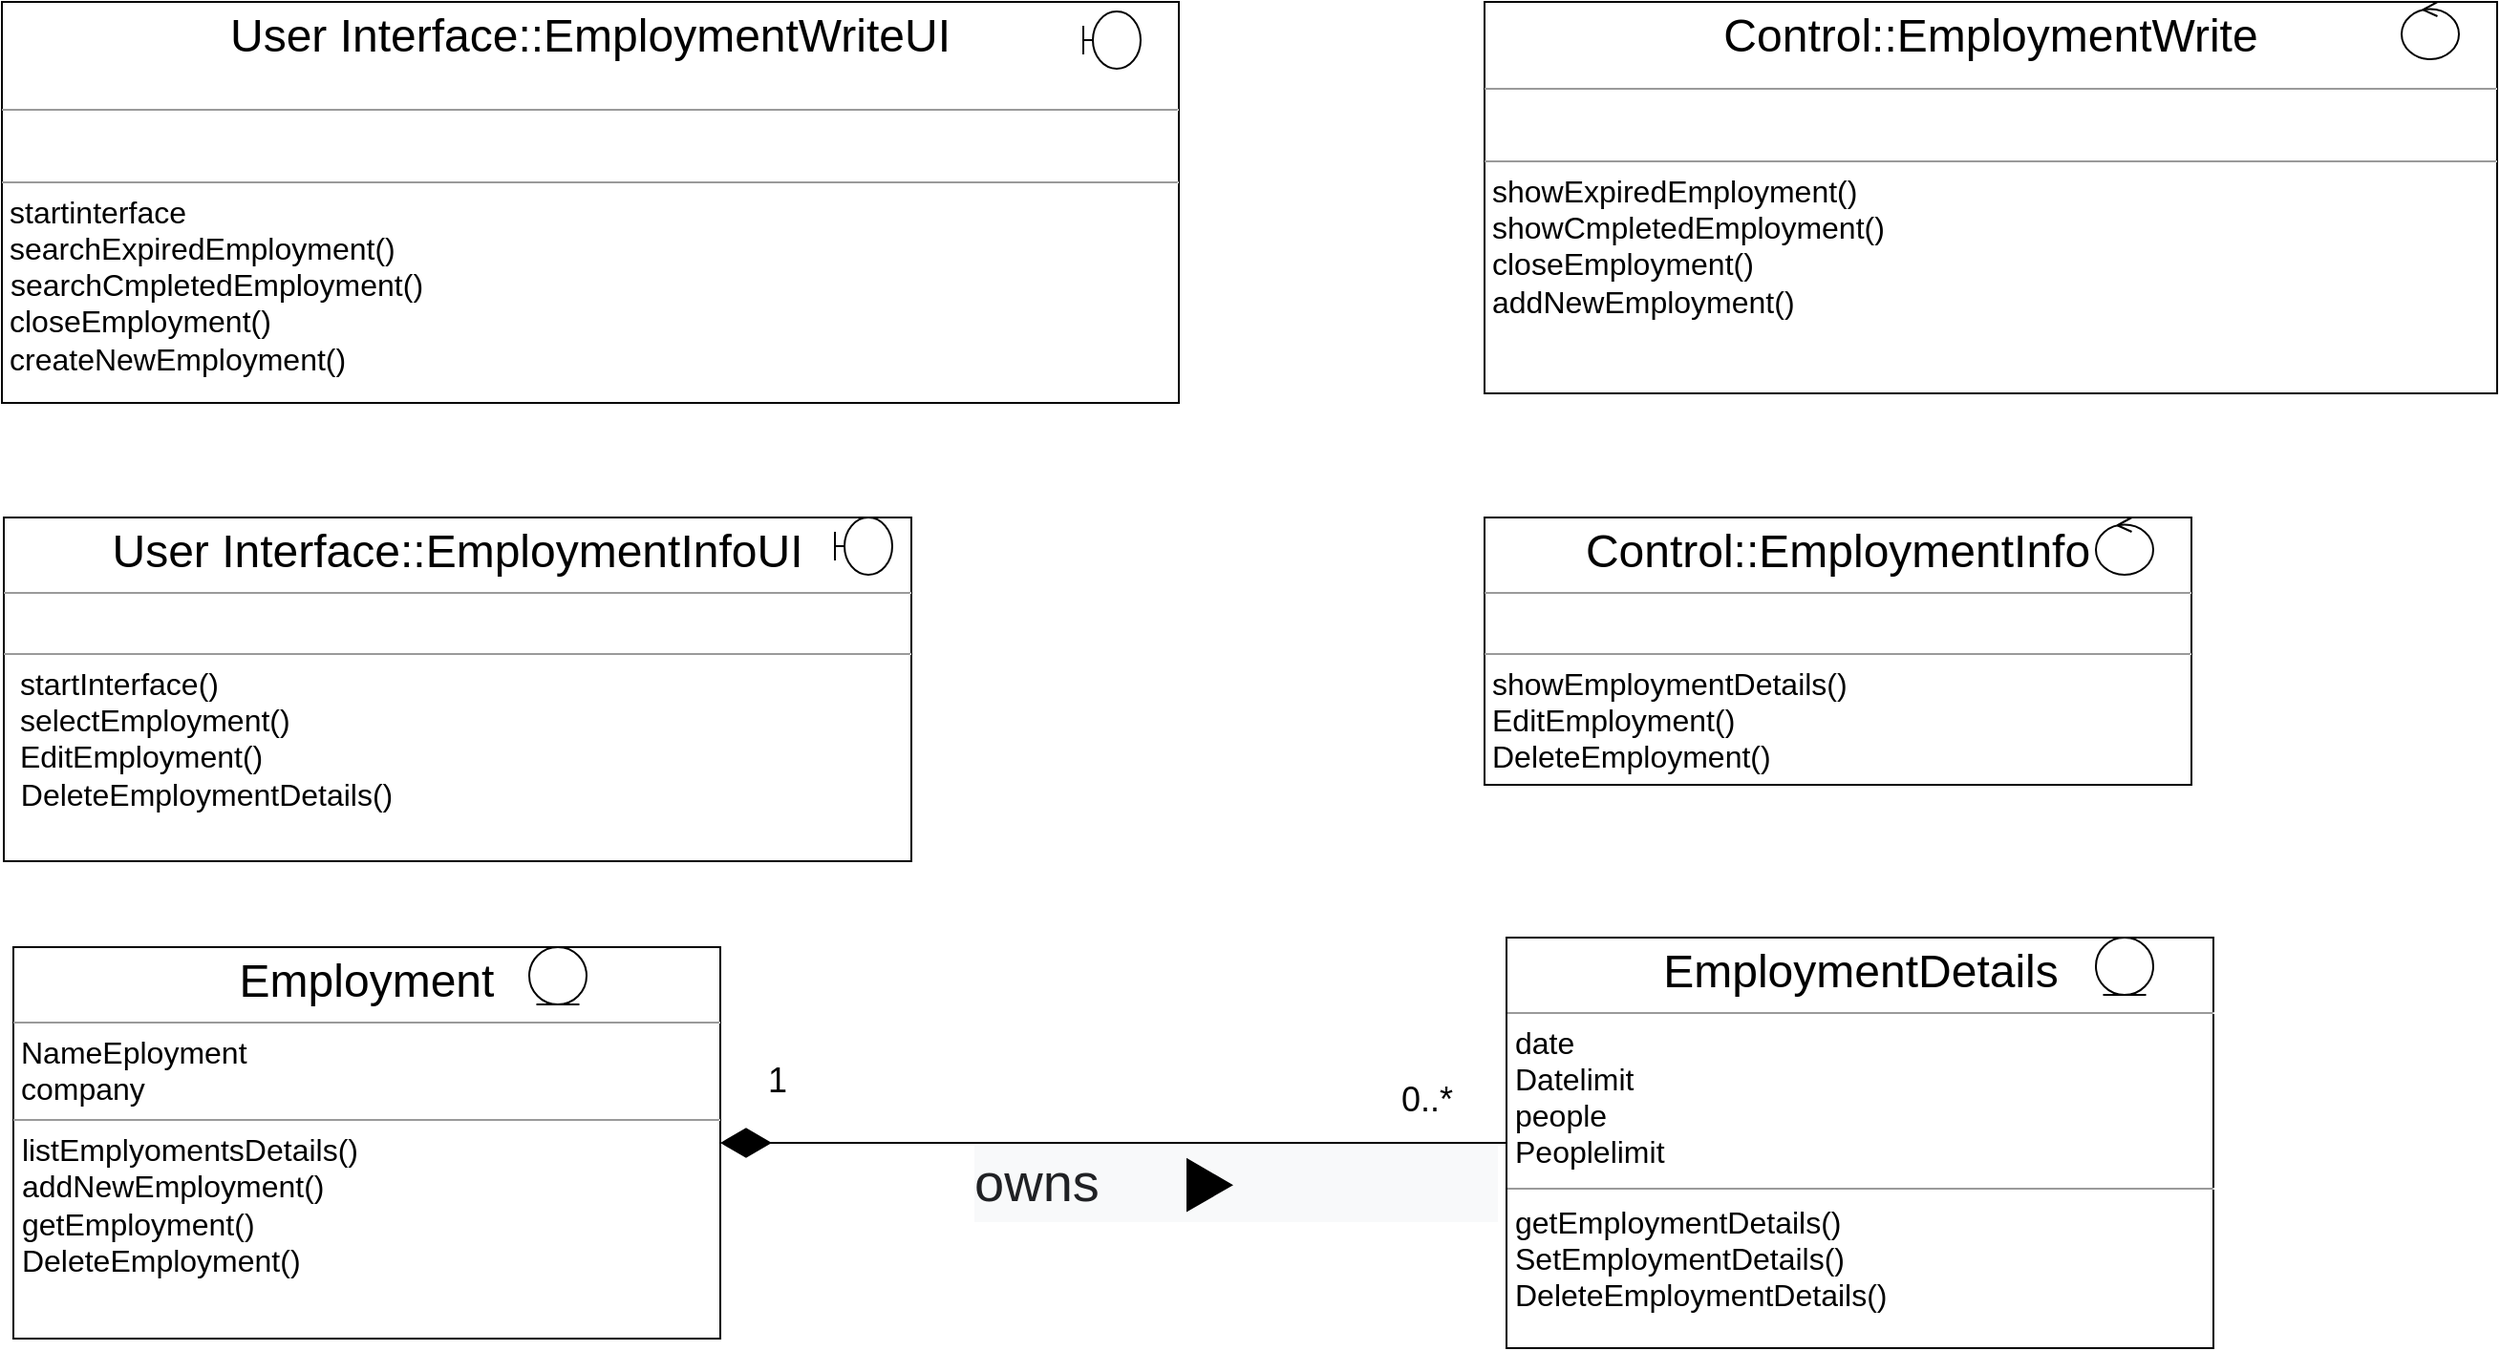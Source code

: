 <mxfile version="21.2.9" type="device">
  <diagram name="페이지-1" id="Jw_VSQ_Z35y2hl4-dUQj">
    <mxGraphModel dx="1286" dy="2279" grid="1" gridSize="10" guides="1" tooltips="1" connect="1" arrows="1" fold="1" page="1" pageScale="1" pageWidth="827" pageHeight="1169" math="0" shadow="0">
      <root>
        <mxCell id="0" />
        <mxCell id="1" parent="0" />
        <mxCell id="ctPcMZ8cNtCoBixHX1E7-16" value="&lt;p style=&quot;border-color: var(--border-color); text-align: center; margin: 4px 0px 0px;&quot;&gt;&lt;font style=&quot;font-size: 24px;&quot;&gt;&lt;span style=&quot;background-color: initial; border-color: var(--border-color);&quot;&gt;User Interface::EmploymentWriteUI&lt;/span&gt;&lt;/font&gt;&lt;/p&gt;&lt;br&gt;&lt;hr style=&quot;font-size: 18px;&quot; size=&quot;1&quot;&gt;&lt;p style=&quot;margin: 0px 0px 0px 4px; font-size: 18px;&quot;&gt;&lt;font style=&quot;font-size: 18px;&quot;&gt;&lt;br&gt;&lt;/font&gt;&lt;/p&gt;&lt;hr size=&quot;1&quot;&gt;&lt;p style=&quot;border-color: var(--border-color); margin: 0px 0px 0px 4px; font-size: 16px;&quot;&gt;&lt;font style=&quot;font-size: 16px;&quot;&gt;&lt;font style=&quot;border-color: var(--border-color); text-align: center; font-size: 16px;&quot;&gt;startinterface&lt;/font&gt;&lt;/font&gt;&lt;/p&gt;&lt;p style=&quot;border-color: var(--border-color); margin: 0px 0px 0px 4px; font-size: 16px;&quot;&gt;&lt;font style=&quot;font-size: 16px;&quot;&gt;&lt;font style=&quot;border-color: var(--border-color); text-align: center; font-size: 16px;&quot;&gt;searchExpiredEmployment&lt;/font&gt;()&lt;br style=&quot;border-color: var(--border-color);&quot;&gt;&lt;/font&gt;&lt;/p&gt;&lt;font style=&quot;font-size: 16px;&quot;&gt;&lt;font style=&quot;border-color: var(--border-color); text-align: center; font-size: 16px;&quot;&gt;&amp;nbsp;searchCmpleted&lt;/font&gt;Employment()&lt;br&gt;&lt;/font&gt;&lt;p style=&quot;border-color: var(--border-color); margin: 0px 0px 0px 4px; font-size: 16px;&quot;&gt;&lt;font style=&quot;font-size: 16px;&quot;&gt;closeEmployment()&lt;/font&gt;&lt;/p&gt;&lt;p style=&quot;border-color: var(--border-color); margin: 0px 0px 0px 4px; font-size: 16px;&quot;&gt;&lt;font style=&quot;background-color: initial; border-color: var(--border-color); text-align: center;&quot;&gt;createNew&lt;/font&gt;&lt;span style=&quot;background-color: initial;&quot;&gt;Employment()&lt;/span&gt;&lt;/p&gt;" style="verticalAlign=top;align=left;overflow=fill;fontSize=12;fontFamily=Helvetica;html=1;whiteSpace=wrap;" parent="1" vertex="1">
          <mxGeometry x="44" y="-180" width="616" height="210" as="geometry" />
        </mxCell>
        <mxCell id="ctPcMZ8cNtCoBixHX1E7-17" value="&lt;p style=&quot;border-color: var(--border-color); text-align: center; margin: 4px 0px 0px; font-size: 24px;&quot;&gt;&lt;font style=&quot;font-size: 24px;&quot;&gt;&lt;font style=&quot;font-size: 24px;&quot;&gt;&lt;span style=&quot;background-color: initial;&quot;&gt;Control::&lt;/span&gt;&lt;/font&gt;&lt;span style=&quot;background-color: initial;&quot;&gt;EmploymentWrite&lt;/span&gt;&lt;/font&gt;&lt;/p&gt;&lt;hr style=&quot;font-size: 24px;&quot; size=&quot;1&quot;&gt;&lt;p style=&quot;margin:0px;margin-left:4px;&quot;&gt;&lt;font size=&quot;3&quot;&gt;&lt;br&gt;&lt;/font&gt;&lt;/p&gt;&lt;hr size=&quot;1&quot;&gt;&lt;p style=&quot;border-color: var(--border-color); margin: 0px 0px 0px 4px; font-size: 16px;&quot;&gt;&lt;font style=&quot;font-size: 16px;&quot;&gt;&lt;font style=&quot;border-color: var(--border-color); text-align: center; font-size: 16px;&quot;&gt;showExpired&lt;/font&gt;&lt;font style=&quot;border-color: var(--border-color); text-align: center; font-size: 16px;&quot;&gt;Employment()&lt;/font&gt;&lt;br&gt;&lt;/font&gt;&lt;/p&gt;&lt;p style=&quot;border-color: var(--border-color); margin: 0px 0px 0px 4px; font-size: 16px;&quot;&gt;&lt;font style=&quot;font-size: 16px;&quot;&gt;&lt;font style=&quot;border-color: var(--border-color); text-align: center; font-size: 16px;&quot;&gt;&lt;font style=&quot;border-color: var(--border-color); font-size: 16px;&quot;&gt;show&lt;/font&gt;&lt;font style=&quot;border-color: var(--border-color); font-size: 16px;&quot;&gt;Cmpleted&lt;/font&gt;Employment()&lt;/font&gt;&lt;br&gt;&lt;/font&gt;&lt;/p&gt;&lt;p style=&quot;border-color: var(--border-color); margin: 0px 0px 0px 4px; font-size: 16px;&quot;&gt;&lt;font style=&quot;font-size: 16px;&quot;&gt;closeEmployment()&lt;br&gt;&lt;/font&gt;&lt;/p&gt;&lt;p style=&quot;border-color: var(--border-color); margin: 0px 0px 0px 4px; font-size: 16px;&quot;&gt;&lt;font style=&quot;font-size: 16px;&quot;&gt;&lt;font style=&quot;border-color: var(--border-color); text-align: center; font-size: 16px;&quot;&gt;addNew&lt;/font&gt;&lt;font style=&quot;border-color: var(--border-color); text-align: center; font-size: 16px;&quot;&gt;Employment()&lt;/font&gt;&lt;/font&gt;&lt;br&gt;&lt;/p&gt;" style="verticalAlign=top;align=left;overflow=fill;fontSize=12;fontFamily=Helvetica;html=1;whiteSpace=wrap;" parent="1" vertex="1">
          <mxGeometry x="820" y="-180" width="530" height="205" as="geometry" />
        </mxCell>
        <mxCell id="ctPcMZ8cNtCoBixHX1E7-18" value="&lt;p style=&quot;border-color: var(--border-color); text-align: center; margin: 4px 0px 0px;&quot;&gt;&lt;font style=&quot;font-size: 24px;&quot;&gt;Employment&lt;br&gt;&lt;/font&gt;&lt;/p&gt;&lt;hr size=&quot;1&quot;&gt;&lt;p style=&quot;margin: 0px 0px 0px 4px; font-size: 16px;&quot;&gt;&lt;font style=&quot;font-size: 16px;&quot;&gt;NameEployment&lt;/font&gt;&lt;/p&gt;&lt;p style=&quot;margin: 0px 0px 0px 4px; font-size: 16px;&quot;&gt;&lt;font style=&quot;font-size: 16px;&quot;&gt;company&lt;/font&gt;&lt;/p&gt;&lt;hr size=&quot;1&quot;&gt;&lt;p style=&quot;border-color: var(--border-color); margin: 0px 0px 0px 4px; font-size: 16px;&quot;&gt;&lt;/p&gt;&lt;font style=&quot;font-size: 16px;&quot;&gt;&amp;nbsp;listEmplyomentsDetails()&lt;br&gt;&lt;span style=&quot;text-align: center;&quot;&gt;&amp;nbsp;addNewEmployment()&lt;/span&gt;&lt;span style=&quot;background-color: initial;&quot;&gt;&lt;br&gt;&lt;/span&gt;&amp;nbsp;getEmployment()&lt;br&gt;&lt;font style=&quot;border-color: var(--border-color); text-align: center; font-size: 16px;&quot;&gt;&amp;nbsp;Delete&lt;/font&gt;Employment()&lt;br&gt;&lt;/font&gt;" style="verticalAlign=top;align=left;overflow=fill;fontSize=12;fontFamily=Helvetica;html=1;whiteSpace=wrap;" parent="1" vertex="1">
          <mxGeometry x="50" y="315" width="370" height="205" as="geometry" />
        </mxCell>
        <mxCell id="ctPcMZ8cNtCoBixHX1E7-20" value="&lt;p style=&quot;border-color: var(--border-color); text-align: center; margin: 4px 0px 0px;&quot;&gt;&lt;span style=&quot;background-color: initial;&quot;&gt;&lt;font style=&quot;font-size: 24px;&quot;&gt;EmploymentDetails&lt;/font&gt;&lt;/span&gt;&lt;/p&gt;&lt;hr size=&quot;1&quot;&gt;&lt;p style=&quot;border-color: var(--border-color); margin: 0px 0px 0px 4px; font-size: 16px;&quot;&gt;&lt;font style=&quot;border-color: var(--border-color);&quot;&gt;date&lt;/font&gt;&lt;/p&gt;&lt;p style=&quot;border-color: var(--border-color); margin: 0px 0px 0px 4px; font-size: 16px;&quot;&gt;&lt;font style=&quot;border-color: var(--border-color);&quot;&gt;Datelimit&lt;/font&gt;&lt;/p&gt;&lt;p style=&quot;border-color: var(--border-color); margin: 0px 0px 0px 4px; font-size: 16px;&quot;&gt;&lt;font style=&quot;border-color: var(--border-color);&quot;&gt;people&lt;/font&gt;&lt;/p&gt;&lt;p style=&quot;border-color: var(--border-color); margin: 0px 0px 0px 4px; font-size: 16px;&quot;&gt;&lt;font style=&quot;border-color: var(--border-color);&quot;&gt;Peoplelimit&lt;/font&gt;&lt;/p&gt;&lt;hr style=&quot;font-size: 16px;&quot; size=&quot;1&quot;&gt;&lt;p style=&quot;border-color: var(--border-color); margin: 0px 0px 0px 4px; font-size: 16px;&quot;&gt;&lt;font style=&quot;font-size: 16px;&quot;&gt;getEmploymentDetails()&lt;/font&gt;&lt;/p&gt;&lt;p style=&quot;border-color: var(--border-color); margin: 0px 0px 0px 4px; font-size: 16px;&quot;&gt;&lt;font style=&quot;font-size: 16px;&quot;&gt;SetEmploymentDetails()&lt;br&gt;&lt;/font&gt;&lt;/p&gt;&lt;p style=&quot;border-color: var(--border-color); margin: 0px 0px 0px 4px; font-size: 16px;&quot;&gt;&lt;font style=&quot;font-size: 16px;&quot;&gt;&lt;font style=&quot;border-color: var(--border-color); text-align: center; font-size: 16px;&quot;&gt;DeleteEmploymentDetails()&lt;/font&gt;&lt;/font&gt;&lt;/p&gt;" style="verticalAlign=top;align=left;overflow=fill;fontSize=12;fontFamily=Helvetica;html=1;whiteSpace=wrap;" parent="1" vertex="1">
          <mxGeometry x="831.5" y="310" width="370" height="215" as="geometry" />
        </mxCell>
        <mxCell id="ctPcMZ8cNtCoBixHX1E7-22" value="&lt;p style=&quot;border-color: var(--border-color); text-align: center; margin: 4px 0px 0px;&quot;&gt;&lt;font style=&quot;font-size: 24px;&quot;&gt;&lt;span style=&quot;background-color: initial; border-color: var(--border-color);&quot;&gt;User Interface::EmploymentInfo&lt;/span&gt;&lt;span style=&quot;background-color: initial; border-color: var(--border-color);&quot;&gt;UI&lt;/span&gt;&lt;br&gt;&lt;/font&gt;&lt;/p&gt;&lt;hr size=&quot;1&quot;&gt;&lt;p style=&quot;margin:0px;margin-left:4px;&quot;&gt;&lt;font size=&quot;3&quot;&gt;&lt;br&gt;&lt;/font&gt;&lt;/p&gt;&lt;hr size=&quot;1&quot;&gt;&lt;p style=&quot;border-color: var(--border-color); margin: 0px 0px 0px 4px; font-size: 16px;&quot;&gt;&lt;font style=&quot;font-size: 16px;&quot;&gt;&amp;nbsp;&lt;/font&gt;&lt;font style=&quot;font-size: 16px;&quot;&gt;startInterface()&lt;br&gt;&lt;/font&gt;&lt;/p&gt;&lt;p style=&quot;border-color: var(--border-color); margin: 0px 0px 0px 4px; font-size: 16px;&quot;&gt;&lt;font style=&quot;font-size: 16px;&quot;&gt;&amp;nbsp;selectEmployment()&lt;br&gt;&lt;/font&gt;&lt;/p&gt;&lt;p style=&quot;border-color: var(--border-color); margin: 0px 0px 0px 4px; font-size: 16px;&quot;&gt;&lt;font style=&quot;font-size: 16px;&quot;&gt;&lt;font style=&quot;border-color: var(--border-color); text-align: center; font-size: 16px;&quot;&gt;&amp;nbsp;Edit&lt;/font&gt;Employment()&lt;/font&gt;&lt;/p&gt;&lt;font style=&quot;font-size: 16px;&quot;&gt;&amp;nbsp; DeleteEmploymentDetails()&lt;/font&gt;" style="verticalAlign=top;align=left;overflow=fill;fontSize=12;fontFamily=Helvetica;html=1;whiteSpace=wrap;" parent="1" vertex="1">
          <mxGeometry x="45" y="90" width="475" height="180" as="geometry" />
        </mxCell>
        <mxCell id="ctPcMZ8cNtCoBixHX1E7-23" value="&lt;p style=&quot;border-color: var(--border-color); text-align: center; margin: 4px 0px 0px;&quot;&gt;&lt;font style=&quot;font-size: 24px;&quot;&gt;&lt;span style=&quot;background-color: initial;&quot;&gt;Control::EmploymentInfo&lt;/span&gt;&lt;br&gt;&lt;/font&gt;&lt;/p&gt;&lt;hr size=&quot;1&quot;&gt;&lt;p style=&quot;margin:0px;margin-left:4px;&quot;&gt;&lt;font size=&quot;3&quot;&gt;&lt;br&gt;&lt;/font&gt;&lt;/p&gt;&lt;hr size=&quot;1&quot;&gt;&lt;p style=&quot;border-color: var(--border-color); margin: 0px 0px 0px 4px; font-size: 16px;&quot;&gt;&lt;font style=&quot;font-size: 16px;&quot;&gt;showEmploymentDetails()&lt;br&gt;&lt;/font&gt;&lt;/p&gt;&lt;p style=&quot;border-color: var(--border-color); margin: 0px 0px 0px 4px; font-size: 16px;&quot;&gt;&lt;font style=&quot;font-size: 16px;&quot;&gt;&lt;font style=&quot;border-color: var(--border-color); text-align: center; font-size: 16px;&quot;&gt;Edit&lt;/font&gt;Employment()&lt;/font&gt;&lt;/p&gt;&lt;p style=&quot;border-color: var(--border-color); margin: 0px 0px 0px 4px; font-size: 16px;&quot;&gt;&lt;font style=&quot;font-size: 16px;&quot;&gt;&lt;font style=&quot;background-color: initial; border-color: var(--border-color); text-align: center; font-size: 16px;&quot;&gt;Delete&lt;/font&gt;&lt;span style=&quot;background-color: initial;&quot;&gt;Employment()&lt;/span&gt;&lt;/font&gt;&lt;/p&gt;" style="verticalAlign=top;align=left;overflow=fill;fontSize=12;fontFamily=Helvetica;html=1;whiteSpace=wrap;" parent="1" vertex="1">
          <mxGeometry x="820" y="90" width="370" height="140" as="geometry" />
        </mxCell>
        <mxCell id="ctPcMZ8cNtCoBixHX1E7-27" value="&lt;pre style=&quot;unicode-bidi: isolate; font-size: 28px; line-height: 36px; background-color: rgb(248, 249, 250); border: none; padding: 2px 0.14em 2px 0px; position: relative; margin-top: -2px; margin-bottom: -2px; resize: none; font-family: inherit; overflow: hidden; text-align: left; width: 270.02px; overflow-wrap: break-word; color: rgb(32, 33, 36);&quot; dir=&quot;ltr&quot; id=&quot;tw-target-text&quot; data-placeholder=&quot;번역&quot; class=&quot;tw-data-text tw-text-large tw-ta&quot;&gt;owns&lt;/pre&gt;" style="text;html=1;strokeColor=none;fillColor=none;align=center;verticalAlign=middle;whiteSpace=wrap;rounded=0;" parent="1" vertex="1">
          <mxGeometry x="660" y="420" width="60" height="35" as="geometry" />
        </mxCell>
        <mxCell id="ctPcMZ8cNtCoBixHX1E7-29" value="&lt;font style=&quot;font-size: 18px;&quot;&gt;0..*&lt;/font&gt;" style="text;html=1;strokeColor=none;fillColor=none;align=center;verticalAlign=middle;whiteSpace=wrap;rounded=0;" parent="1" vertex="1">
          <mxGeometry x="760" y="380" width="60" height="30" as="geometry" />
        </mxCell>
        <mxCell id="ctPcMZ8cNtCoBixHX1E7-30" value="" style="ellipse;shape=umlEntity;whiteSpace=wrap;html=1;" parent="1" vertex="1">
          <mxGeometry x="320" y="315" width="30" height="30" as="geometry" />
        </mxCell>
        <mxCell id="ctPcMZ8cNtCoBixHX1E7-31" value="" style="ellipse;shape=umlEntity;whiteSpace=wrap;html=1;" parent="1" vertex="1">
          <mxGeometry x="1140" y="310" width="30" height="30" as="geometry" />
        </mxCell>
        <mxCell id="ctPcMZ8cNtCoBixHX1E7-33" value="" style="shape=umlBoundary;whiteSpace=wrap;html=1;" parent="1" vertex="1">
          <mxGeometry x="610" y="-175" width="30" height="30" as="geometry" />
        </mxCell>
        <mxCell id="ctPcMZ8cNtCoBixHX1E7-34" value="" style="shape=umlBoundary;whiteSpace=wrap;html=1;" parent="1" vertex="1">
          <mxGeometry x="480" y="90" width="30" height="30" as="geometry" />
        </mxCell>
        <mxCell id="ctPcMZ8cNtCoBixHX1E7-36" value="" style="ellipse;shape=umlControl;whiteSpace=wrap;html=1;" parent="1" vertex="1">
          <mxGeometry x="1300" y="-180" width="30" height="30" as="geometry" />
        </mxCell>
        <mxCell id="ctPcMZ8cNtCoBixHX1E7-37" value="" style="ellipse;shape=umlControl;whiteSpace=wrap;html=1;" parent="1" vertex="1">
          <mxGeometry x="1140" y="90" width="30" height="30" as="geometry" />
        </mxCell>
        <mxCell id="ctPcMZ8cNtCoBixHX1E7-39" value="" style="endArrow=diamondThin;endFill=1;endSize=24;html=1;rounded=0;entryX=1;entryY=0.5;entryDx=0;entryDy=0;exitX=0;exitY=0.5;exitDx=0;exitDy=0;" parent="1" source="ctPcMZ8cNtCoBixHX1E7-20" target="ctPcMZ8cNtCoBixHX1E7-18" edge="1">
          <mxGeometry width="160" relative="1" as="geometry">
            <mxPoint x="524.5" y="417" as="sourcePoint" />
            <mxPoint x="684.5" y="417" as="targetPoint" />
          </mxGeometry>
        </mxCell>
        <mxCell id="ctPcMZ8cNtCoBixHX1E7-43" value="" style="shape=mxgraph.arrows2.wedgeArrow;html=1;bendable=0;startWidth=13.333;fillColor=strokeColor;defaultFillColor=invert;defaultGradientColor=invert;rounded=0;" parent="1" edge="1">
          <mxGeometry width="100" height="100" relative="1" as="geometry">
            <mxPoint x="664.5" y="439.58" as="sourcePoint" />
            <mxPoint x="687.5" y="439.58" as="targetPoint" />
          </mxGeometry>
        </mxCell>
        <mxCell id="ctPcMZ8cNtCoBixHX1E7-46" value="&lt;font style=&quot;font-size: 18px;&quot;&gt;1&lt;/font&gt;" style="text;html=1;strokeColor=none;fillColor=none;align=center;verticalAlign=middle;whiteSpace=wrap;rounded=0;" parent="1" vertex="1">
          <mxGeometry x="420" y="370" width="60" height="30" as="geometry" />
        </mxCell>
      </root>
    </mxGraphModel>
  </diagram>
</mxfile>
